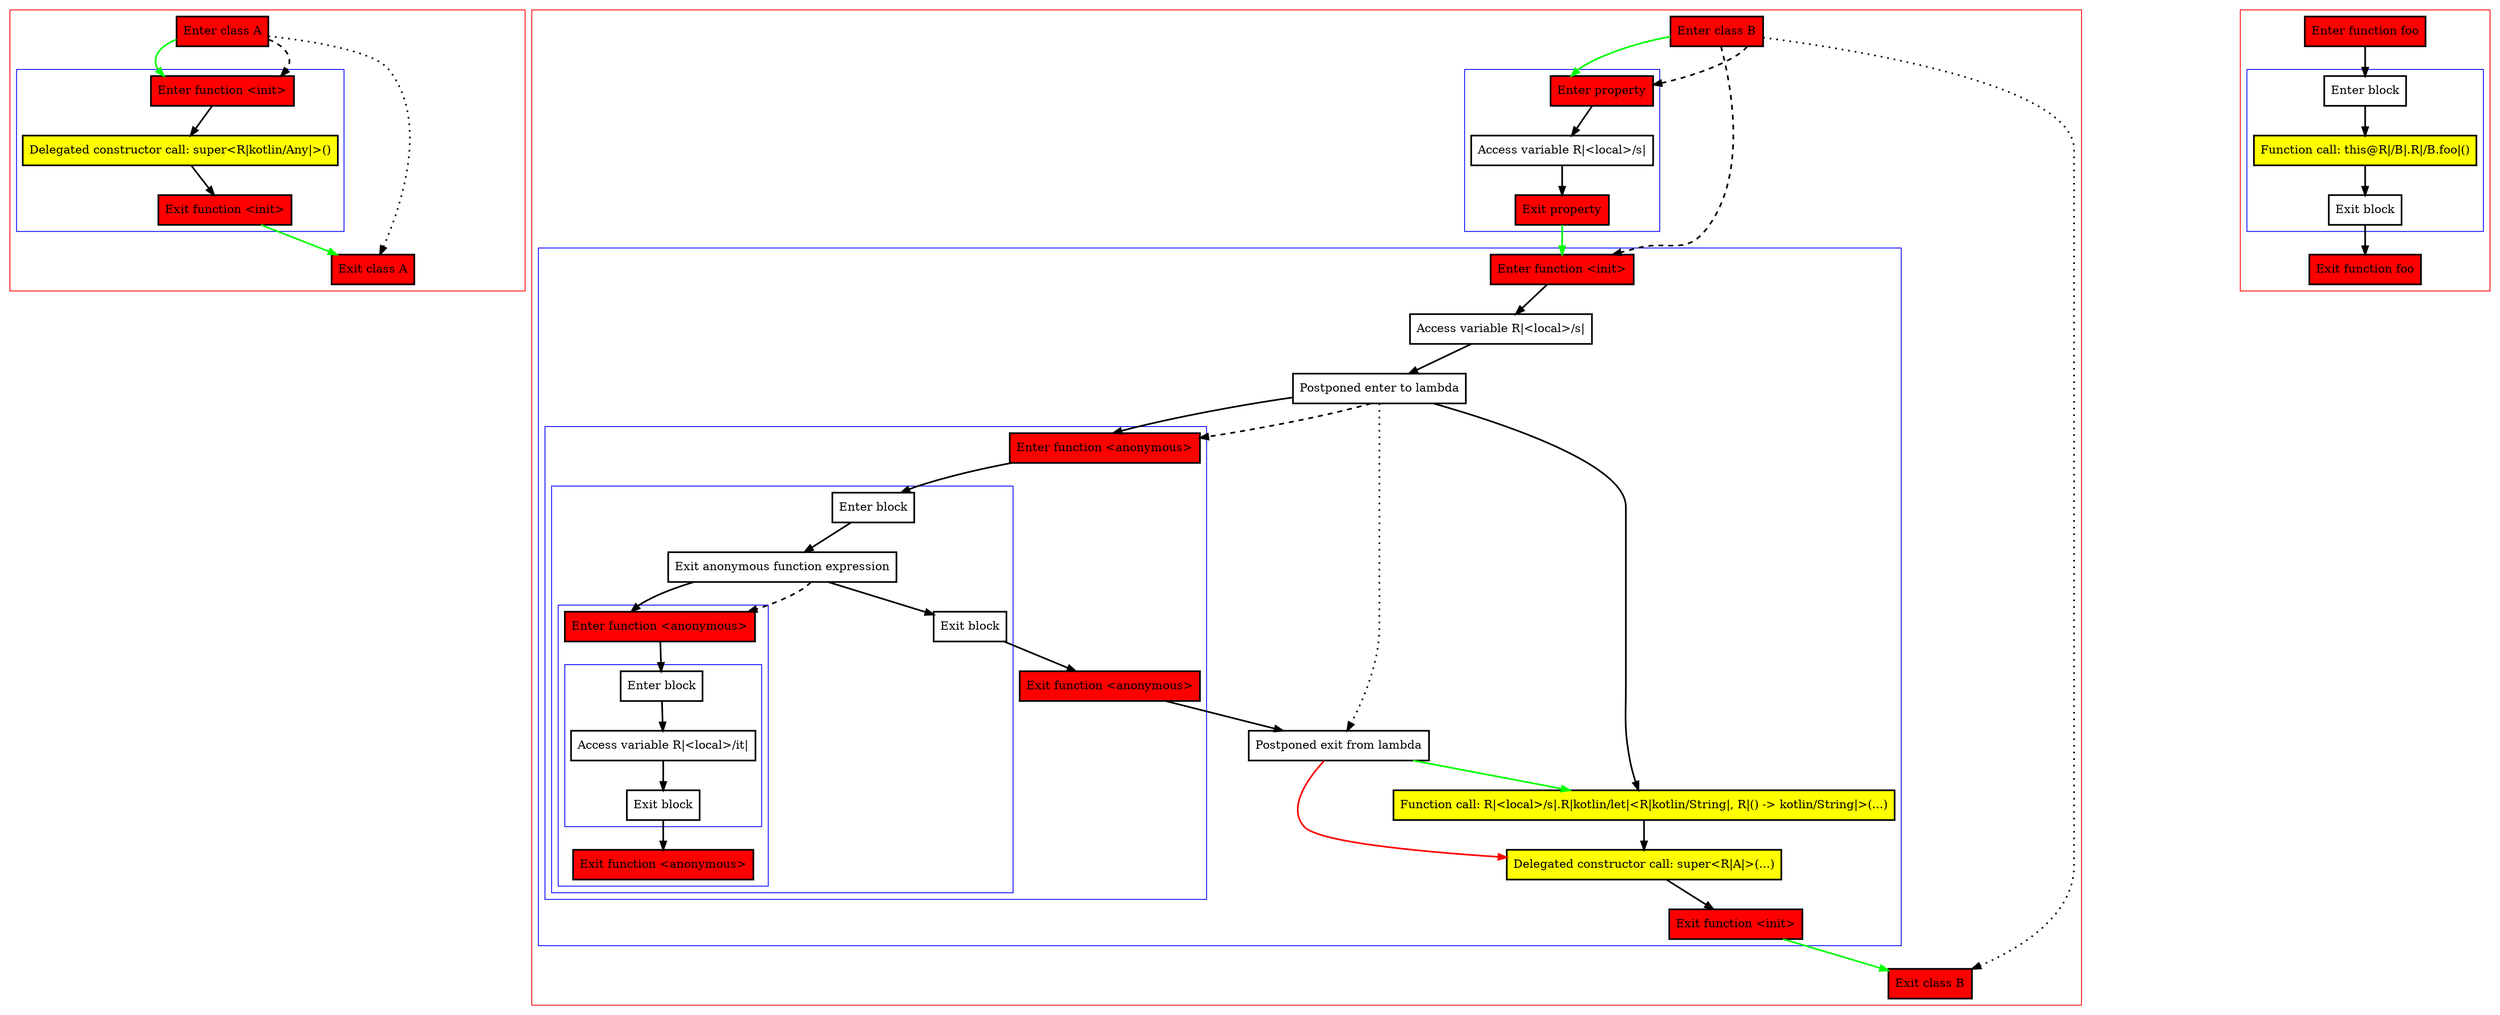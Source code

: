 digraph postponedLambdaInConstructor_kt {
    graph [nodesep=3]
    node [shape=box penwidth=2]
    edge [penwidth=2]

    subgraph cluster_0 {
        color=red
        0 [label="Enter class A" style="filled" fillcolor=red];
        subgraph cluster_1 {
            color=blue
            1 [label="Enter function <init>" style="filled" fillcolor=red];
            2 [label="Delegated constructor call: super<R|kotlin/Any|>()" style="filled" fillcolor=yellow];
            3 [label="Exit function <init>" style="filled" fillcolor=red];
        }
        4 [label="Exit class A" style="filled" fillcolor=red];
    }
    0 -> {1} [color=green];
    0 -> {4} [style=dotted];
    0 -> {1} [style=dashed];
    1 -> {2};
    2 -> {3};
    3 -> {4} [color=green];

    subgraph cluster_2 {
        color=red
        5 [label="Enter class B" style="filled" fillcolor=red];
        subgraph cluster_3 {
            color=blue
            6 [label="Enter property" style="filled" fillcolor=red];
            7 [label="Access variable R|<local>/s|"];
            8 [label="Exit property" style="filled" fillcolor=red];
        }
        subgraph cluster_4 {
            color=blue
            9 [label="Enter function <init>" style="filled" fillcolor=red];
            10 [label="Access variable R|<local>/s|"];
            11 [label="Postponed enter to lambda"];
            subgraph cluster_5 {
                color=blue
                12 [label="Enter function <anonymous>" style="filled" fillcolor=red];
                subgraph cluster_6 {
                    color=blue
                    13 [label="Enter block"];
                    14 [label="Exit anonymous function expression"];
                    subgraph cluster_7 {
                        color=blue
                        15 [label="Enter function <anonymous>" style="filled" fillcolor=red];
                        subgraph cluster_8 {
                            color=blue
                            16 [label="Enter block"];
                            17 [label="Access variable R|<local>/it|"];
                            18 [label="Exit block"];
                        }
                        19 [label="Exit function <anonymous>" style="filled" fillcolor=red];
                    }
                    20 [label="Exit block"];
                }
                21 [label="Exit function <anonymous>" style="filled" fillcolor=red];
            }
            22 [label="Postponed exit from lambda"];
            23 [label="Function call: R|<local>/s|.R|kotlin/let|<R|kotlin/String|, R|() -> kotlin/String|>(...)" style="filled" fillcolor=yellow];
            24 [label="Delegated constructor call: super<R|A|>(...)" style="filled" fillcolor=yellow];
            25 [label="Exit function <init>" style="filled" fillcolor=red];
        }
        26 [label="Exit class B" style="filled" fillcolor=red];
    }
    5 -> {6} [color=green];
    5 -> {26} [style=dotted];
    5 -> {6 9} [style=dashed];
    6 -> {7};
    7 -> {8};
    8 -> {9} [color=green];
    9 -> {10};
    10 -> {11};
    11 -> {12 23};
    11 -> {22} [style=dotted];
    11 -> {12} [style=dashed];
    12 -> {13};
    13 -> {14};
    14 -> {15 20};
    14 -> {15} [style=dashed];
    15 -> {16};
    16 -> {17};
    17 -> {18};
    18 -> {19};
    20 -> {21};
    21 -> {22};
    22 -> {23} [color=green];
    22 -> {24} [color=red];
    23 -> {24};
    24 -> {25};
    25 -> {26} [color=green];

    subgraph cluster_9 {
        color=red
        27 [label="Enter function foo" style="filled" fillcolor=red];
        subgraph cluster_10 {
            color=blue
            28 [label="Enter block"];
            29 [label="Function call: this@R|/B|.R|/B.foo|()" style="filled" fillcolor=yellow];
            30 [label="Exit block"];
        }
        31 [label="Exit function foo" style="filled" fillcolor=red];
    }
    27 -> {28};
    28 -> {29};
    29 -> {30};
    30 -> {31};

}
